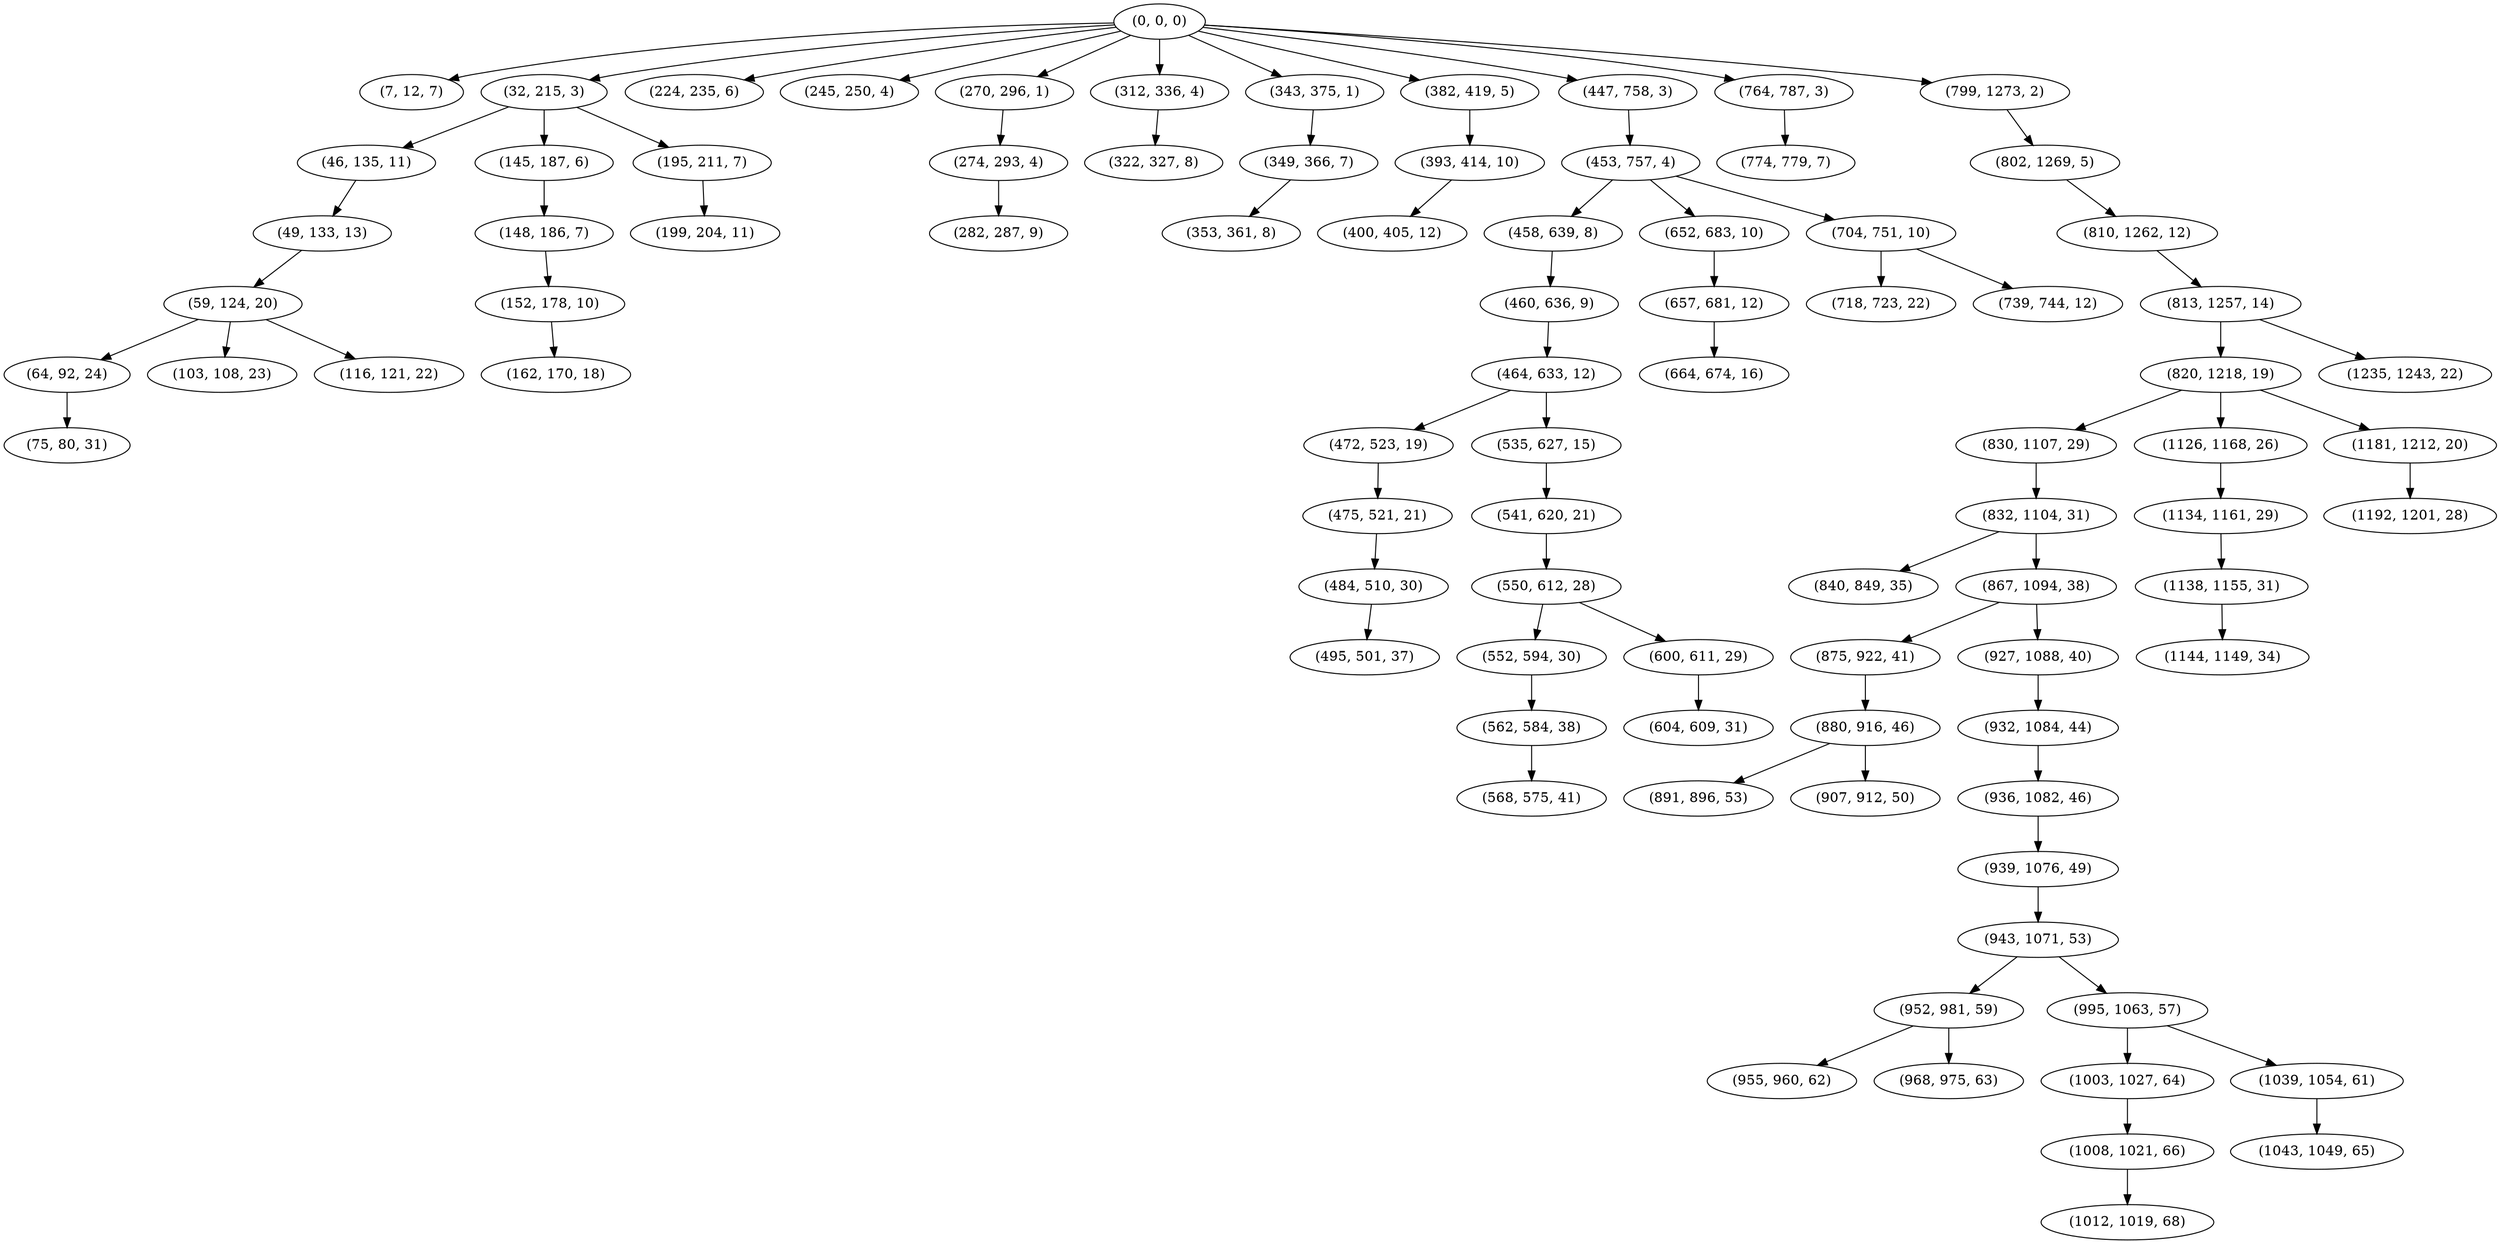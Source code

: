 digraph tree {
    "(0, 0, 0)";
    "(7, 12, 7)";
    "(32, 215, 3)";
    "(46, 135, 11)";
    "(49, 133, 13)";
    "(59, 124, 20)";
    "(64, 92, 24)";
    "(75, 80, 31)";
    "(103, 108, 23)";
    "(116, 121, 22)";
    "(145, 187, 6)";
    "(148, 186, 7)";
    "(152, 178, 10)";
    "(162, 170, 18)";
    "(195, 211, 7)";
    "(199, 204, 11)";
    "(224, 235, 6)";
    "(245, 250, 4)";
    "(270, 296, 1)";
    "(274, 293, 4)";
    "(282, 287, 9)";
    "(312, 336, 4)";
    "(322, 327, 8)";
    "(343, 375, 1)";
    "(349, 366, 7)";
    "(353, 361, 8)";
    "(382, 419, 5)";
    "(393, 414, 10)";
    "(400, 405, 12)";
    "(447, 758, 3)";
    "(453, 757, 4)";
    "(458, 639, 8)";
    "(460, 636, 9)";
    "(464, 633, 12)";
    "(472, 523, 19)";
    "(475, 521, 21)";
    "(484, 510, 30)";
    "(495, 501, 37)";
    "(535, 627, 15)";
    "(541, 620, 21)";
    "(550, 612, 28)";
    "(552, 594, 30)";
    "(562, 584, 38)";
    "(568, 575, 41)";
    "(600, 611, 29)";
    "(604, 609, 31)";
    "(652, 683, 10)";
    "(657, 681, 12)";
    "(664, 674, 16)";
    "(704, 751, 10)";
    "(718, 723, 22)";
    "(739, 744, 12)";
    "(764, 787, 3)";
    "(774, 779, 7)";
    "(799, 1273, 2)";
    "(802, 1269, 5)";
    "(810, 1262, 12)";
    "(813, 1257, 14)";
    "(820, 1218, 19)";
    "(830, 1107, 29)";
    "(832, 1104, 31)";
    "(840, 849, 35)";
    "(867, 1094, 38)";
    "(875, 922, 41)";
    "(880, 916, 46)";
    "(891, 896, 53)";
    "(907, 912, 50)";
    "(927, 1088, 40)";
    "(932, 1084, 44)";
    "(936, 1082, 46)";
    "(939, 1076, 49)";
    "(943, 1071, 53)";
    "(952, 981, 59)";
    "(955, 960, 62)";
    "(968, 975, 63)";
    "(995, 1063, 57)";
    "(1003, 1027, 64)";
    "(1008, 1021, 66)";
    "(1012, 1019, 68)";
    "(1039, 1054, 61)";
    "(1043, 1049, 65)";
    "(1126, 1168, 26)";
    "(1134, 1161, 29)";
    "(1138, 1155, 31)";
    "(1144, 1149, 34)";
    "(1181, 1212, 20)";
    "(1192, 1201, 28)";
    "(1235, 1243, 22)";
    "(0, 0, 0)" -> "(7, 12, 7)";
    "(0, 0, 0)" -> "(32, 215, 3)";
    "(0, 0, 0)" -> "(224, 235, 6)";
    "(0, 0, 0)" -> "(245, 250, 4)";
    "(0, 0, 0)" -> "(270, 296, 1)";
    "(0, 0, 0)" -> "(312, 336, 4)";
    "(0, 0, 0)" -> "(343, 375, 1)";
    "(0, 0, 0)" -> "(382, 419, 5)";
    "(0, 0, 0)" -> "(447, 758, 3)";
    "(0, 0, 0)" -> "(764, 787, 3)";
    "(0, 0, 0)" -> "(799, 1273, 2)";
    "(32, 215, 3)" -> "(46, 135, 11)";
    "(32, 215, 3)" -> "(145, 187, 6)";
    "(32, 215, 3)" -> "(195, 211, 7)";
    "(46, 135, 11)" -> "(49, 133, 13)";
    "(49, 133, 13)" -> "(59, 124, 20)";
    "(59, 124, 20)" -> "(64, 92, 24)";
    "(59, 124, 20)" -> "(103, 108, 23)";
    "(59, 124, 20)" -> "(116, 121, 22)";
    "(64, 92, 24)" -> "(75, 80, 31)";
    "(145, 187, 6)" -> "(148, 186, 7)";
    "(148, 186, 7)" -> "(152, 178, 10)";
    "(152, 178, 10)" -> "(162, 170, 18)";
    "(195, 211, 7)" -> "(199, 204, 11)";
    "(270, 296, 1)" -> "(274, 293, 4)";
    "(274, 293, 4)" -> "(282, 287, 9)";
    "(312, 336, 4)" -> "(322, 327, 8)";
    "(343, 375, 1)" -> "(349, 366, 7)";
    "(349, 366, 7)" -> "(353, 361, 8)";
    "(382, 419, 5)" -> "(393, 414, 10)";
    "(393, 414, 10)" -> "(400, 405, 12)";
    "(447, 758, 3)" -> "(453, 757, 4)";
    "(453, 757, 4)" -> "(458, 639, 8)";
    "(453, 757, 4)" -> "(652, 683, 10)";
    "(453, 757, 4)" -> "(704, 751, 10)";
    "(458, 639, 8)" -> "(460, 636, 9)";
    "(460, 636, 9)" -> "(464, 633, 12)";
    "(464, 633, 12)" -> "(472, 523, 19)";
    "(464, 633, 12)" -> "(535, 627, 15)";
    "(472, 523, 19)" -> "(475, 521, 21)";
    "(475, 521, 21)" -> "(484, 510, 30)";
    "(484, 510, 30)" -> "(495, 501, 37)";
    "(535, 627, 15)" -> "(541, 620, 21)";
    "(541, 620, 21)" -> "(550, 612, 28)";
    "(550, 612, 28)" -> "(552, 594, 30)";
    "(550, 612, 28)" -> "(600, 611, 29)";
    "(552, 594, 30)" -> "(562, 584, 38)";
    "(562, 584, 38)" -> "(568, 575, 41)";
    "(600, 611, 29)" -> "(604, 609, 31)";
    "(652, 683, 10)" -> "(657, 681, 12)";
    "(657, 681, 12)" -> "(664, 674, 16)";
    "(704, 751, 10)" -> "(718, 723, 22)";
    "(704, 751, 10)" -> "(739, 744, 12)";
    "(764, 787, 3)" -> "(774, 779, 7)";
    "(799, 1273, 2)" -> "(802, 1269, 5)";
    "(802, 1269, 5)" -> "(810, 1262, 12)";
    "(810, 1262, 12)" -> "(813, 1257, 14)";
    "(813, 1257, 14)" -> "(820, 1218, 19)";
    "(813, 1257, 14)" -> "(1235, 1243, 22)";
    "(820, 1218, 19)" -> "(830, 1107, 29)";
    "(820, 1218, 19)" -> "(1126, 1168, 26)";
    "(820, 1218, 19)" -> "(1181, 1212, 20)";
    "(830, 1107, 29)" -> "(832, 1104, 31)";
    "(832, 1104, 31)" -> "(840, 849, 35)";
    "(832, 1104, 31)" -> "(867, 1094, 38)";
    "(867, 1094, 38)" -> "(875, 922, 41)";
    "(867, 1094, 38)" -> "(927, 1088, 40)";
    "(875, 922, 41)" -> "(880, 916, 46)";
    "(880, 916, 46)" -> "(891, 896, 53)";
    "(880, 916, 46)" -> "(907, 912, 50)";
    "(927, 1088, 40)" -> "(932, 1084, 44)";
    "(932, 1084, 44)" -> "(936, 1082, 46)";
    "(936, 1082, 46)" -> "(939, 1076, 49)";
    "(939, 1076, 49)" -> "(943, 1071, 53)";
    "(943, 1071, 53)" -> "(952, 981, 59)";
    "(943, 1071, 53)" -> "(995, 1063, 57)";
    "(952, 981, 59)" -> "(955, 960, 62)";
    "(952, 981, 59)" -> "(968, 975, 63)";
    "(995, 1063, 57)" -> "(1003, 1027, 64)";
    "(995, 1063, 57)" -> "(1039, 1054, 61)";
    "(1003, 1027, 64)" -> "(1008, 1021, 66)";
    "(1008, 1021, 66)" -> "(1012, 1019, 68)";
    "(1039, 1054, 61)" -> "(1043, 1049, 65)";
    "(1126, 1168, 26)" -> "(1134, 1161, 29)";
    "(1134, 1161, 29)" -> "(1138, 1155, 31)";
    "(1138, 1155, 31)" -> "(1144, 1149, 34)";
    "(1181, 1212, 20)" -> "(1192, 1201, 28)";
}
